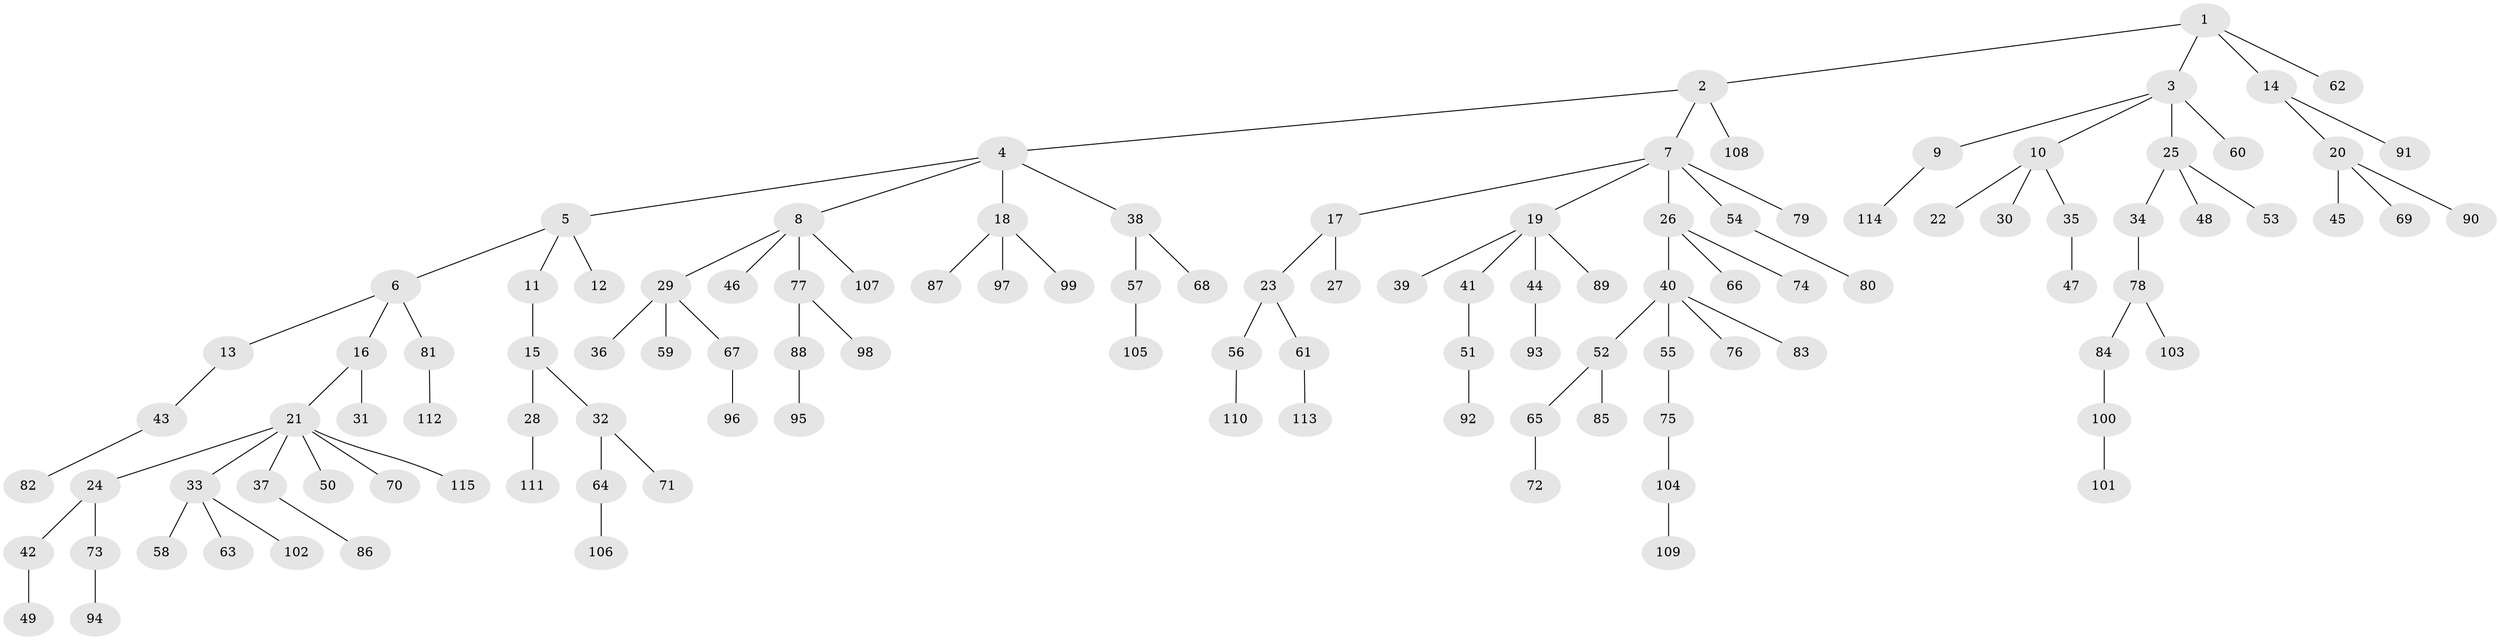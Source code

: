 // Generated by graph-tools (version 1.1) at 2025/36/03/09/25 02:36:37]
// undirected, 115 vertices, 114 edges
graph export_dot {
graph [start="1"]
  node [color=gray90,style=filled];
  1;
  2;
  3;
  4;
  5;
  6;
  7;
  8;
  9;
  10;
  11;
  12;
  13;
  14;
  15;
  16;
  17;
  18;
  19;
  20;
  21;
  22;
  23;
  24;
  25;
  26;
  27;
  28;
  29;
  30;
  31;
  32;
  33;
  34;
  35;
  36;
  37;
  38;
  39;
  40;
  41;
  42;
  43;
  44;
  45;
  46;
  47;
  48;
  49;
  50;
  51;
  52;
  53;
  54;
  55;
  56;
  57;
  58;
  59;
  60;
  61;
  62;
  63;
  64;
  65;
  66;
  67;
  68;
  69;
  70;
  71;
  72;
  73;
  74;
  75;
  76;
  77;
  78;
  79;
  80;
  81;
  82;
  83;
  84;
  85;
  86;
  87;
  88;
  89;
  90;
  91;
  92;
  93;
  94;
  95;
  96;
  97;
  98;
  99;
  100;
  101;
  102;
  103;
  104;
  105;
  106;
  107;
  108;
  109;
  110;
  111;
  112;
  113;
  114;
  115;
  1 -- 2;
  1 -- 3;
  1 -- 14;
  1 -- 62;
  2 -- 4;
  2 -- 7;
  2 -- 108;
  3 -- 9;
  3 -- 10;
  3 -- 25;
  3 -- 60;
  4 -- 5;
  4 -- 8;
  4 -- 18;
  4 -- 38;
  5 -- 6;
  5 -- 11;
  5 -- 12;
  6 -- 13;
  6 -- 16;
  6 -- 81;
  7 -- 17;
  7 -- 19;
  7 -- 26;
  7 -- 54;
  7 -- 79;
  8 -- 29;
  8 -- 46;
  8 -- 77;
  8 -- 107;
  9 -- 114;
  10 -- 22;
  10 -- 30;
  10 -- 35;
  11 -- 15;
  13 -- 43;
  14 -- 20;
  14 -- 91;
  15 -- 28;
  15 -- 32;
  16 -- 21;
  16 -- 31;
  17 -- 23;
  17 -- 27;
  18 -- 87;
  18 -- 97;
  18 -- 99;
  19 -- 39;
  19 -- 41;
  19 -- 44;
  19 -- 89;
  20 -- 45;
  20 -- 69;
  20 -- 90;
  21 -- 24;
  21 -- 33;
  21 -- 37;
  21 -- 50;
  21 -- 70;
  21 -- 115;
  23 -- 56;
  23 -- 61;
  24 -- 42;
  24 -- 73;
  25 -- 34;
  25 -- 48;
  25 -- 53;
  26 -- 40;
  26 -- 66;
  26 -- 74;
  28 -- 111;
  29 -- 36;
  29 -- 59;
  29 -- 67;
  32 -- 64;
  32 -- 71;
  33 -- 58;
  33 -- 63;
  33 -- 102;
  34 -- 78;
  35 -- 47;
  37 -- 86;
  38 -- 57;
  38 -- 68;
  40 -- 52;
  40 -- 55;
  40 -- 76;
  40 -- 83;
  41 -- 51;
  42 -- 49;
  43 -- 82;
  44 -- 93;
  51 -- 92;
  52 -- 65;
  52 -- 85;
  54 -- 80;
  55 -- 75;
  56 -- 110;
  57 -- 105;
  61 -- 113;
  64 -- 106;
  65 -- 72;
  67 -- 96;
  73 -- 94;
  75 -- 104;
  77 -- 88;
  77 -- 98;
  78 -- 84;
  78 -- 103;
  81 -- 112;
  84 -- 100;
  88 -- 95;
  100 -- 101;
  104 -- 109;
}
